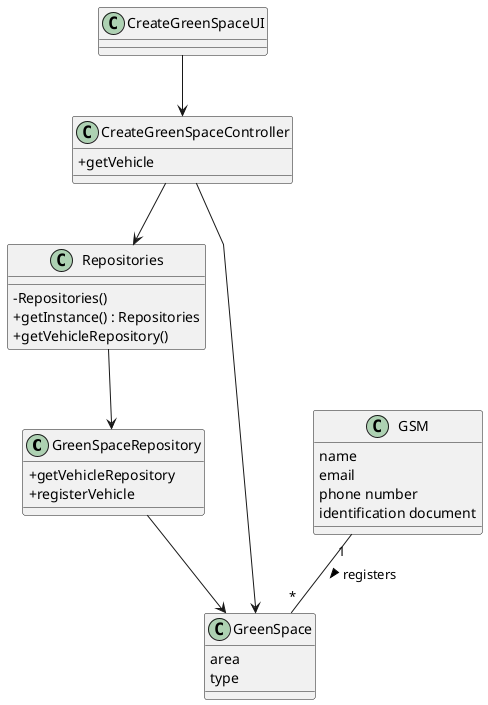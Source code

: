 @startuml
'skinparam monochrome true
skinparam packageStyle rectangle
skinparam shadowing false
skinparam linetype polyline
'skinparam linetype orto

skinparam classAttributeIconSize 0

'left to right direction

' vehicle Repository !!!1
class GreenSpaceRepository{
    +getVehicleRepository
    +registerVehicle
}

class CreateGreenSpaceUI{

}

class Repositories {
    - Repositories()
    + getInstance() : Repositories
    + getVehicleRepository()
}

class CreateGreenSpaceController{
    +getVehicle

}

class GSM{
    name
    email
    phone number
    identification document
}


class GreenSpace{
    area
    type
}



CreateGreenSpaceUI --> CreateGreenSpaceController
Repositories --> GreenSpaceRepository
CreateGreenSpaceController --> Repositories
GreenSpaceRepository --> GreenSpace
CreateGreenSpaceController --> GreenSpace
GSM "1" -- "*" GreenSpace : registers >


@enduml